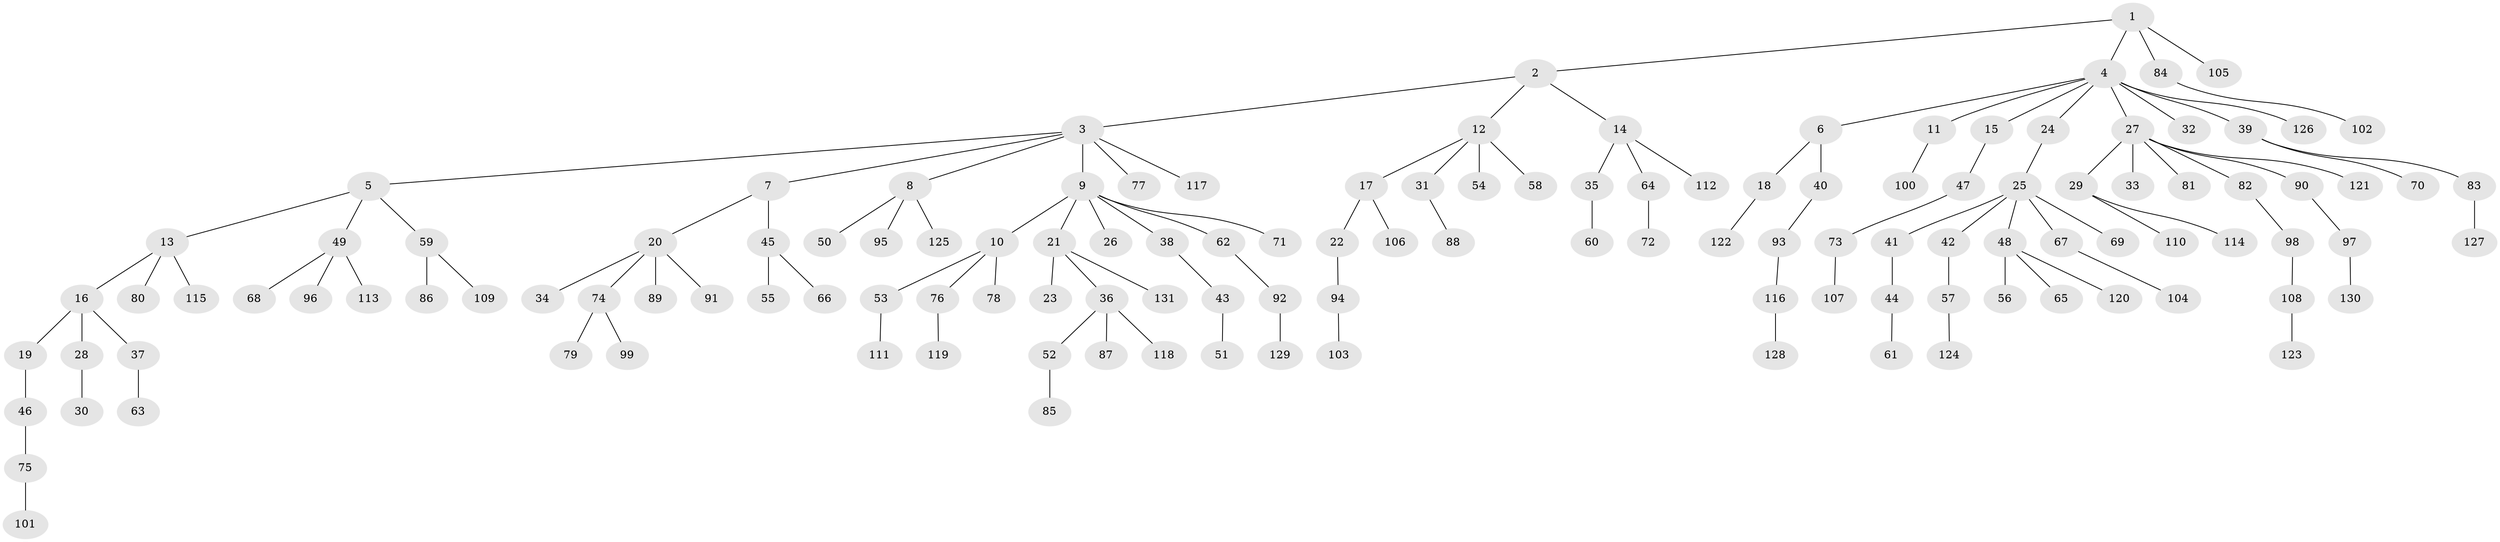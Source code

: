 // Generated by graph-tools (version 1.1) at 2025/15/03/09/25 04:15:36]
// undirected, 131 vertices, 130 edges
graph export_dot {
graph [start="1"]
  node [color=gray90,style=filled];
  1;
  2;
  3;
  4;
  5;
  6;
  7;
  8;
  9;
  10;
  11;
  12;
  13;
  14;
  15;
  16;
  17;
  18;
  19;
  20;
  21;
  22;
  23;
  24;
  25;
  26;
  27;
  28;
  29;
  30;
  31;
  32;
  33;
  34;
  35;
  36;
  37;
  38;
  39;
  40;
  41;
  42;
  43;
  44;
  45;
  46;
  47;
  48;
  49;
  50;
  51;
  52;
  53;
  54;
  55;
  56;
  57;
  58;
  59;
  60;
  61;
  62;
  63;
  64;
  65;
  66;
  67;
  68;
  69;
  70;
  71;
  72;
  73;
  74;
  75;
  76;
  77;
  78;
  79;
  80;
  81;
  82;
  83;
  84;
  85;
  86;
  87;
  88;
  89;
  90;
  91;
  92;
  93;
  94;
  95;
  96;
  97;
  98;
  99;
  100;
  101;
  102;
  103;
  104;
  105;
  106;
  107;
  108;
  109;
  110;
  111;
  112;
  113;
  114;
  115;
  116;
  117;
  118;
  119;
  120;
  121;
  122;
  123;
  124;
  125;
  126;
  127;
  128;
  129;
  130;
  131;
  1 -- 2;
  1 -- 4;
  1 -- 84;
  1 -- 105;
  2 -- 3;
  2 -- 12;
  2 -- 14;
  3 -- 5;
  3 -- 7;
  3 -- 8;
  3 -- 9;
  3 -- 77;
  3 -- 117;
  4 -- 6;
  4 -- 11;
  4 -- 15;
  4 -- 24;
  4 -- 27;
  4 -- 32;
  4 -- 39;
  4 -- 126;
  5 -- 13;
  5 -- 49;
  5 -- 59;
  6 -- 18;
  6 -- 40;
  7 -- 20;
  7 -- 45;
  8 -- 50;
  8 -- 95;
  8 -- 125;
  9 -- 10;
  9 -- 21;
  9 -- 26;
  9 -- 38;
  9 -- 62;
  9 -- 71;
  10 -- 53;
  10 -- 76;
  10 -- 78;
  11 -- 100;
  12 -- 17;
  12 -- 31;
  12 -- 54;
  12 -- 58;
  13 -- 16;
  13 -- 80;
  13 -- 115;
  14 -- 35;
  14 -- 64;
  14 -- 112;
  15 -- 47;
  16 -- 19;
  16 -- 28;
  16 -- 37;
  17 -- 22;
  17 -- 106;
  18 -- 122;
  19 -- 46;
  20 -- 34;
  20 -- 74;
  20 -- 89;
  20 -- 91;
  21 -- 23;
  21 -- 36;
  21 -- 131;
  22 -- 94;
  24 -- 25;
  25 -- 41;
  25 -- 42;
  25 -- 48;
  25 -- 67;
  25 -- 69;
  27 -- 29;
  27 -- 33;
  27 -- 81;
  27 -- 82;
  27 -- 90;
  27 -- 121;
  28 -- 30;
  29 -- 110;
  29 -- 114;
  31 -- 88;
  35 -- 60;
  36 -- 52;
  36 -- 87;
  36 -- 118;
  37 -- 63;
  38 -- 43;
  39 -- 70;
  39 -- 83;
  40 -- 93;
  41 -- 44;
  42 -- 57;
  43 -- 51;
  44 -- 61;
  45 -- 55;
  45 -- 66;
  46 -- 75;
  47 -- 73;
  48 -- 56;
  48 -- 65;
  48 -- 120;
  49 -- 68;
  49 -- 96;
  49 -- 113;
  52 -- 85;
  53 -- 111;
  57 -- 124;
  59 -- 86;
  59 -- 109;
  62 -- 92;
  64 -- 72;
  67 -- 104;
  73 -- 107;
  74 -- 79;
  74 -- 99;
  75 -- 101;
  76 -- 119;
  82 -- 98;
  83 -- 127;
  84 -- 102;
  90 -- 97;
  92 -- 129;
  93 -- 116;
  94 -- 103;
  97 -- 130;
  98 -- 108;
  108 -- 123;
  116 -- 128;
}
